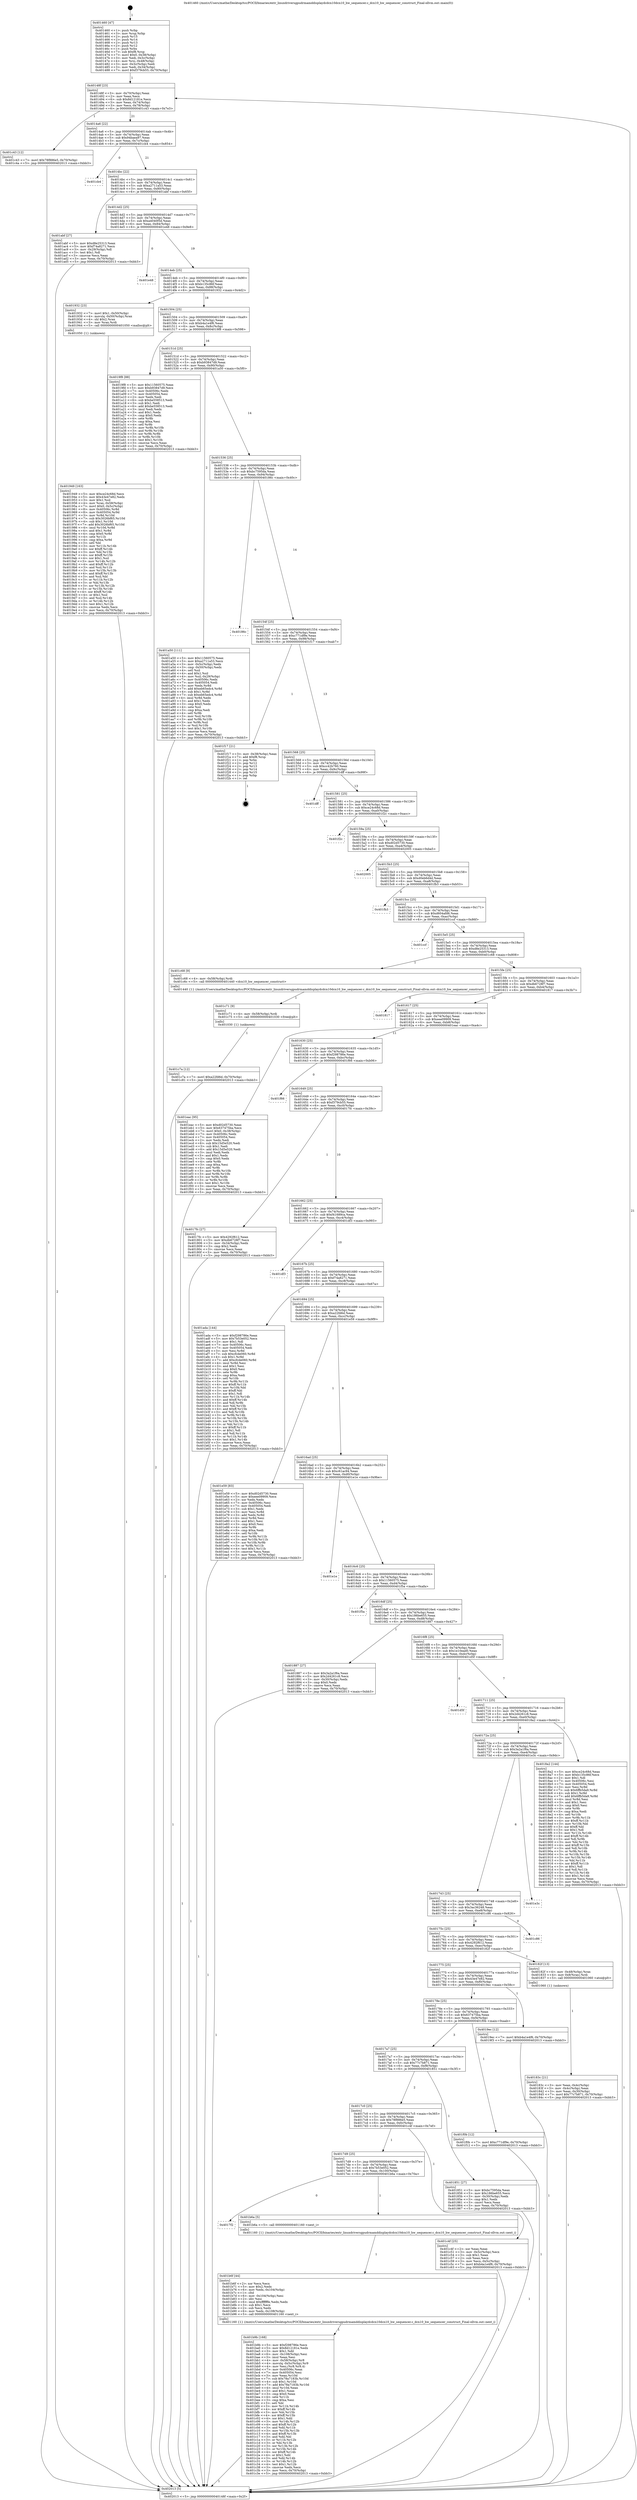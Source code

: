 digraph "0x401460" {
  label = "0x401460 (/mnt/c/Users/mathe/Desktop/tcc/POCII/binaries/extr_linuxdriversgpudrmamddisplaydcdcn10dcn10_hw_sequencer.c_dcn10_hw_sequencer_construct_Final-ollvm.out::main(0))"
  labelloc = "t"
  node[shape=record]

  Entry [label="",width=0.3,height=0.3,shape=circle,fillcolor=black,style=filled]
  "0x40148f" [label="{
     0x40148f [23]\l
     | [instrs]\l
     &nbsp;&nbsp;0x40148f \<+3\>: mov -0x70(%rbp),%eax\l
     &nbsp;&nbsp;0x401492 \<+2\>: mov %eax,%ecx\l
     &nbsp;&nbsp;0x401494 \<+6\>: sub $0x8d12181e,%ecx\l
     &nbsp;&nbsp;0x40149a \<+3\>: mov %eax,-0x74(%rbp)\l
     &nbsp;&nbsp;0x40149d \<+3\>: mov %ecx,-0x78(%rbp)\l
     &nbsp;&nbsp;0x4014a0 \<+6\>: je 0000000000401c43 \<main+0x7e3\>\l
  }"]
  "0x401c43" [label="{
     0x401c43 [12]\l
     | [instrs]\l
     &nbsp;&nbsp;0x401c43 \<+7\>: movl $0x78f886e5,-0x70(%rbp)\l
     &nbsp;&nbsp;0x401c4a \<+5\>: jmp 0000000000402013 \<main+0xbb3\>\l
  }"]
  "0x4014a6" [label="{
     0x4014a6 [22]\l
     | [instrs]\l
     &nbsp;&nbsp;0x4014a6 \<+5\>: jmp 00000000004014ab \<main+0x4b\>\l
     &nbsp;&nbsp;0x4014ab \<+3\>: mov -0x74(%rbp),%eax\l
     &nbsp;&nbsp;0x4014ae \<+5\>: sub $0x94baea97,%eax\l
     &nbsp;&nbsp;0x4014b3 \<+3\>: mov %eax,-0x7c(%rbp)\l
     &nbsp;&nbsp;0x4014b6 \<+6\>: je 0000000000401cb4 \<main+0x854\>\l
  }"]
  Exit [label="",width=0.3,height=0.3,shape=circle,fillcolor=black,style=filled,peripheries=2]
  "0x401cb4" [label="{
     0x401cb4\l
  }", style=dashed]
  "0x4014bc" [label="{
     0x4014bc [22]\l
     | [instrs]\l
     &nbsp;&nbsp;0x4014bc \<+5\>: jmp 00000000004014c1 \<main+0x61\>\l
     &nbsp;&nbsp;0x4014c1 \<+3\>: mov -0x74(%rbp),%eax\l
     &nbsp;&nbsp;0x4014c4 \<+5\>: sub $0xa2711a53,%eax\l
     &nbsp;&nbsp;0x4014c9 \<+3\>: mov %eax,-0x80(%rbp)\l
     &nbsp;&nbsp;0x4014cc \<+6\>: je 0000000000401abf \<main+0x65f\>\l
  }"]
  "0x401c7a" [label="{
     0x401c7a [12]\l
     | [instrs]\l
     &nbsp;&nbsp;0x401c7a \<+7\>: movl $0xa22fd6d,-0x70(%rbp)\l
     &nbsp;&nbsp;0x401c81 \<+5\>: jmp 0000000000402013 \<main+0xbb3\>\l
  }"]
  "0x401abf" [label="{
     0x401abf [27]\l
     | [instrs]\l
     &nbsp;&nbsp;0x401abf \<+5\>: mov $0xd8e25313,%eax\l
     &nbsp;&nbsp;0x401ac4 \<+5\>: mov $0xf74a8271,%ecx\l
     &nbsp;&nbsp;0x401ac9 \<+3\>: mov -0x29(%rbp),%dl\l
     &nbsp;&nbsp;0x401acc \<+3\>: test $0x1,%dl\l
     &nbsp;&nbsp;0x401acf \<+3\>: cmovne %ecx,%eax\l
     &nbsp;&nbsp;0x401ad2 \<+3\>: mov %eax,-0x70(%rbp)\l
     &nbsp;&nbsp;0x401ad5 \<+5\>: jmp 0000000000402013 \<main+0xbb3\>\l
  }"]
  "0x4014d2" [label="{
     0x4014d2 [25]\l
     | [instrs]\l
     &nbsp;&nbsp;0x4014d2 \<+5\>: jmp 00000000004014d7 \<main+0x77\>\l
     &nbsp;&nbsp;0x4014d7 \<+3\>: mov -0x74(%rbp),%eax\l
     &nbsp;&nbsp;0x4014da \<+5\>: sub $0xa4040f5d,%eax\l
     &nbsp;&nbsp;0x4014df \<+6\>: mov %eax,-0x84(%rbp)\l
     &nbsp;&nbsp;0x4014e5 \<+6\>: je 0000000000401e48 \<main+0x9e8\>\l
  }"]
  "0x401c71" [label="{
     0x401c71 [9]\l
     | [instrs]\l
     &nbsp;&nbsp;0x401c71 \<+4\>: mov -0x58(%rbp),%rdi\l
     &nbsp;&nbsp;0x401c75 \<+5\>: call 0000000000401030 \<free@plt\>\l
     | [calls]\l
     &nbsp;&nbsp;0x401030 \{1\} (unknown)\l
  }"]
  "0x401e48" [label="{
     0x401e48\l
  }", style=dashed]
  "0x4014eb" [label="{
     0x4014eb [25]\l
     | [instrs]\l
     &nbsp;&nbsp;0x4014eb \<+5\>: jmp 00000000004014f0 \<main+0x90\>\l
     &nbsp;&nbsp;0x4014f0 \<+3\>: mov -0x74(%rbp),%eax\l
     &nbsp;&nbsp;0x4014f3 \<+5\>: sub $0xb135c86f,%eax\l
     &nbsp;&nbsp;0x4014f8 \<+6\>: mov %eax,-0x88(%rbp)\l
     &nbsp;&nbsp;0x4014fe \<+6\>: je 0000000000401932 \<main+0x4d2\>\l
  }"]
  "0x401b9b" [label="{
     0x401b9b [168]\l
     | [instrs]\l
     &nbsp;&nbsp;0x401b9b \<+5\>: mov $0xf298786e,%ecx\l
     &nbsp;&nbsp;0x401ba0 \<+5\>: mov $0x8d12181e,%edx\l
     &nbsp;&nbsp;0x401ba5 \<+3\>: mov $0x1,%dil\l
     &nbsp;&nbsp;0x401ba8 \<+6\>: mov -0x108(%rbp),%esi\l
     &nbsp;&nbsp;0x401bae \<+3\>: imul %eax,%esi\l
     &nbsp;&nbsp;0x401bb1 \<+4\>: mov -0x58(%rbp),%r8\l
     &nbsp;&nbsp;0x401bb5 \<+4\>: movslq -0x5c(%rbp),%r9\l
     &nbsp;&nbsp;0x401bb9 \<+4\>: mov %esi,(%r8,%r9,4)\l
     &nbsp;&nbsp;0x401bbd \<+7\>: mov 0x40506c,%eax\l
     &nbsp;&nbsp;0x401bc4 \<+7\>: mov 0x405054,%esi\l
     &nbsp;&nbsp;0x401bcb \<+3\>: mov %eax,%r10d\l
     &nbsp;&nbsp;0x401bce \<+7\>: sub $0x78a7183b,%r10d\l
     &nbsp;&nbsp;0x401bd5 \<+4\>: sub $0x1,%r10d\l
     &nbsp;&nbsp;0x401bd9 \<+7\>: add $0x78a7183b,%r10d\l
     &nbsp;&nbsp;0x401be0 \<+4\>: imul %r10d,%eax\l
     &nbsp;&nbsp;0x401be4 \<+3\>: and $0x1,%eax\l
     &nbsp;&nbsp;0x401be7 \<+3\>: cmp $0x0,%eax\l
     &nbsp;&nbsp;0x401bea \<+4\>: sete %r11b\l
     &nbsp;&nbsp;0x401bee \<+3\>: cmp $0xa,%esi\l
     &nbsp;&nbsp;0x401bf1 \<+3\>: setl %bl\l
     &nbsp;&nbsp;0x401bf4 \<+3\>: mov %r11b,%r14b\l
     &nbsp;&nbsp;0x401bf7 \<+4\>: xor $0xff,%r14b\l
     &nbsp;&nbsp;0x401bfb \<+3\>: mov %bl,%r15b\l
     &nbsp;&nbsp;0x401bfe \<+4\>: xor $0xff,%r15b\l
     &nbsp;&nbsp;0x401c02 \<+4\>: xor $0x1,%dil\l
     &nbsp;&nbsp;0x401c06 \<+3\>: mov %r14b,%r12b\l
     &nbsp;&nbsp;0x401c09 \<+4\>: and $0xff,%r12b\l
     &nbsp;&nbsp;0x401c0d \<+3\>: and %dil,%r11b\l
     &nbsp;&nbsp;0x401c10 \<+3\>: mov %r15b,%r13b\l
     &nbsp;&nbsp;0x401c13 \<+4\>: and $0xff,%r13b\l
     &nbsp;&nbsp;0x401c17 \<+3\>: and %dil,%bl\l
     &nbsp;&nbsp;0x401c1a \<+3\>: or %r11b,%r12b\l
     &nbsp;&nbsp;0x401c1d \<+3\>: or %bl,%r13b\l
     &nbsp;&nbsp;0x401c20 \<+3\>: xor %r13b,%r12b\l
     &nbsp;&nbsp;0x401c23 \<+3\>: or %r15b,%r14b\l
     &nbsp;&nbsp;0x401c26 \<+4\>: xor $0xff,%r14b\l
     &nbsp;&nbsp;0x401c2a \<+4\>: or $0x1,%dil\l
     &nbsp;&nbsp;0x401c2e \<+3\>: and %dil,%r14b\l
     &nbsp;&nbsp;0x401c31 \<+3\>: or %r14b,%r12b\l
     &nbsp;&nbsp;0x401c34 \<+4\>: test $0x1,%r12b\l
     &nbsp;&nbsp;0x401c38 \<+3\>: cmovne %edx,%ecx\l
     &nbsp;&nbsp;0x401c3b \<+3\>: mov %ecx,-0x70(%rbp)\l
     &nbsp;&nbsp;0x401c3e \<+5\>: jmp 0000000000402013 \<main+0xbb3\>\l
  }"]
  "0x401932" [label="{
     0x401932 [23]\l
     | [instrs]\l
     &nbsp;&nbsp;0x401932 \<+7\>: movl $0x1,-0x50(%rbp)\l
     &nbsp;&nbsp;0x401939 \<+4\>: movslq -0x50(%rbp),%rax\l
     &nbsp;&nbsp;0x40193d \<+4\>: shl $0x2,%rax\l
     &nbsp;&nbsp;0x401941 \<+3\>: mov %rax,%rdi\l
     &nbsp;&nbsp;0x401944 \<+5\>: call 0000000000401050 \<malloc@plt\>\l
     | [calls]\l
     &nbsp;&nbsp;0x401050 \{1\} (unknown)\l
  }"]
  "0x401504" [label="{
     0x401504 [25]\l
     | [instrs]\l
     &nbsp;&nbsp;0x401504 \<+5\>: jmp 0000000000401509 \<main+0xa9\>\l
     &nbsp;&nbsp;0x401509 \<+3\>: mov -0x74(%rbp),%eax\l
     &nbsp;&nbsp;0x40150c \<+5\>: sub $0xb4a1e4f6,%eax\l
     &nbsp;&nbsp;0x401511 \<+6\>: mov %eax,-0x8c(%rbp)\l
     &nbsp;&nbsp;0x401517 \<+6\>: je 00000000004019f8 \<main+0x598\>\l
  }"]
  "0x401b6f" [label="{
     0x401b6f [44]\l
     | [instrs]\l
     &nbsp;&nbsp;0x401b6f \<+2\>: xor %ecx,%ecx\l
     &nbsp;&nbsp;0x401b71 \<+5\>: mov $0x2,%edx\l
     &nbsp;&nbsp;0x401b76 \<+6\>: mov %edx,-0x104(%rbp)\l
     &nbsp;&nbsp;0x401b7c \<+1\>: cltd\l
     &nbsp;&nbsp;0x401b7d \<+6\>: mov -0x104(%rbp),%esi\l
     &nbsp;&nbsp;0x401b83 \<+2\>: idiv %esi\l
     &nbsp;&nbsp;0x401b85 \<+6\>: imul $0xfffffffe,%edx,%edx\l
     &nbsp;&nbsp;0x401b8b \<+3\>: sub $0x1,%ecx\l
     &nbsp;&nbsp;0x401b8e \<+2\>: sub %ecx,%edx\l
     &nbsp;&nbsp;0x401b90 \<+6\>: mov %edx,-0x108(%rbp)\l
     &nbsp;&nbsp;0x401b96 \<+5\>: call 0000000000401160 \<next_i\>\l
     | [calls]\l
     &nbsp;&nbsp;0x401160 \{1\} (/mnt/c/Users/mathe/Desktop/tcc/POCII/binaries/extr_linuxdriversgpudrmamddisplaydcdcn10dcn10_hw_sequencer.c_dcn10_hw_sequencer_construct_Final-ollvm.out::next_i)\l
  }"]
  "0x4019f8" [label="{
     0x4019f8 [88]\l
     | [instrs]\l
     &nbsp;&nbsp;0x4019f8 \<+5\>: mov $0x11560575,%eax\l
     &nbsp;&nbsp;0x4019fd \<+5\>: mov $0xb93847d9,%ecx\l
     &nbsp;&nbsp;0x401a02 \<+7\>: mov 0x40506c,%edx\l
     &nbsp;&nbsp;0x401a09 \<+7\>: mov 0x405054,%esi\l
     &nbsp;&nbsp;0x401a10 \<+2\>: mov %edx,%edi\l
     &nbsp;&nbsp;0x401a12 \<+6\>: sub $0xbe558513,%edi\l
     &nbsp;&nbsp;0x401a18 \<+3\>: sub $0x1,%edi\l
     &nbsp;&nbsp;0x401a1b \<+6\>: add $0xbe558513,%edi\l
     &nbsp;&nbsp;0x401a21 \<+3\>: imul %edi,%edx\l
     &nbsp;&nbsp;0x401a24 \<+3\>: and $0x1,%edx\l
     &nbsp;&nbsp;0x401a27 \<+3\>: cmp $0x0,%edx\l
     &nbsp;&nbsp;0x401a2a \<+4\>: sete %r8b\l
     &nbsp;&nbsp;0x401a2e \<+3\>: cmp $0xa,%esi\l
     &nbsp;&nbsp;0x401a31 \<+4\>: setl %r9b\l
     &nbsp;&nbsp;0x401a35 \<+3\>: mov %r8b,%r10b\l
     &nbsp;&nbsp;0x401a38 \<+3\>: and %r9b,%r10b\l
     &nbsp;&nbsp;0x401a3b \<+3\>: xor %r9b,%r8b\l
     &nbsp;&nbsp;0x401a3e \<+3\>: or %r8b,%r10b\l
     &nbsp;&nbsp;0x401a41 \<+4\>: test $0x1,%r10b\l
     &nbsp;&nbsp;0x401a45 \<+3\>: cmovne %ecx,%eax\l
     &nbsp;&nbsp;0x401a48 \<+3\>: mov %eax,-0x70(%rbp)\l
     &nbsp;&nbsp;0x401a4b \<+5\>: jmp 0000000000402013 \<main+0xbb3\>\l
  }"]
  "0x40151d" [label="{
     0x40151d [25]\l
     | [instrs]\l
     &nbsp;&nbsp;0x40151d \<+5\>: jmp 0000000000401522 \<main+0xc2\>\l
     &nbsp;&nbsp;0x401522 \<+3\>: mov -0x74(%rbp),%eax\l
     &nbsp;&nbsp;0x401525 \<+5\>: sub $0xb93847d9,%eax\l
     &nbsp;&nbsp;0x40152a \<+6\>: mov %eax,-0x90(%rbp)\l
     &nbsp;&nbsp;0x401530 \<+6\>: je 0000000000401a50 \<main+0x5f0\>\l
  }"]
  "0x4017f2" [label="{
     0x4017f2\l
  }", style=dashed]
  "0x401a50" [label="{
     0x401a50 [111]\l
     | [instrs]\l
     &nbsp;&nbsp;0x401a50 \<+5\>: mov $0x11560575,%eax\l
     &nbsp;&nbsp;0x401a55 \<+5\>: mov $0xa2711a53,%ecx\l
     &nbsp;&nbsp;0x401a5a \<+3\>: mov -0x5c(%rbp),%edx\l
     &nbsp;&nbsp;0x401a5d \<+3\>: cmp -0x50(%rbp),%edx\l
     &nbsp;&nbsp;0x401a60 \<+4\>: setl %sil\l
     &nbsp;&nbsp;0x401a64 \<+4\>: and $0x1,%sil\l
     &nbsp;&nbsp;0x401a68 \<+4\>: mov %sil,-0x29(%rbp)\l
     &nbsp;&nbsp;0x401a6c \<+7\>: mov 0x40506c,%edx\l
     &nbsp;&nbsp;0x401a73 \<+7\>: mov 0x405054,%edi\l
     &nbsp;&nbsp;0x401a7a \<+3\>: mov %edx,%r8d\l
     &nbsp;&nbsp;0x401a7d \<+7\>: add $0xeb65edc4,%r8d\l
     &nbsp;&nbsp;0x401a84 \<+4\>: sub $0x1,%r8d\l
     &nbsp;&nbsp;0x401a88 \<+7\>: sub $0xeb65edc4,%r8d\l
     &nbsp;&nbsp;0x401a8f \<+4\>: imul %r8d,%edx\l
     &nbsp;&nbsp;0x401a93 \<+3\>: and $0x1,%edx\l
     &nbsp;&nbsp;0x401a96 \<+3\>: cmp $0x0,%edx\l
     &nbsp;&nbsp;0x401a99 \<+4\>: sete %sil\l
     &nbsp;&nbsp;0x401a9d \<+3\>: cmp $0xa,%edi\l
     &nbsp;&nbsp;0x401aa0 \<+4\>: setl %r9b\l
     &nbsp;&nbsp;0x401aa4 \<+3\>: mov %sil,%r10b\l
     &nbsp;&nbsp;0x401aa7 \<+3\>: and %r9b,%r10b\l
     &nbsp;&nbsp;0x401aaa \<+3\>: xor %r9b,%sil\l
     &nbsp;&nbsp;0x401aad \<+3\>: or %sil,%r10b\l
     &nbsp;&nbsp;0x401ab0 \<+4\>: test $0x1,%r10b\l
     &nbsp;&nbsp;0x401ab4 \<+3\>: cmovne %ecx,%eax\l
     &nbsp;&nbsp;0x401ab7 \<+3\>: mov %eax,-0x70(%rbp)\l
     &nbsp;&nbsp;0x401aba \<+5\>: jmp 0000000000402013 \<main+0xbb3\>\l
  }"]
  "0x401536" [label="{
     0x401536 [25]\l
     | [instrs]\l
     &nbsp;&nbsp;0x401536 \<+5\>: jmp 000000000040153b \<main+0xdb\>\l
     &nbsp;&nbsp;0x40153b \<+3\>: mov -0x74(%rbp),%eax\l
     &nbsp;&nbsp;0x40153e \<+5\>: sub $0xbc7595da,%eax\l
     &nbsp;&nbsp;0x401543 \<+6\>: mov %eax,-0x94(%rbp)\l
     &nbsp;&nbsp;0x401549 \<+6\>: je 000000000040186c \<main+0x40c\>\l
  }"]
  "0x401b6a" [label="{
     0x401b6a [5]\l
     | [instrs]\l
     &nbsp;&nbsp;0x401b6a \<+5\>: call 0000000000401160 \<next_i\>\l
     | [calls]\l
     &nbsp;&nbsp;0x401160 \{1\} (/mnt/c/Users/mathe/Desktop/tcc/POCII/binaries/extr_linuxdriversgpudrmamddisplaydcdcn10dcn10_hw_sequencer.c_dcn10_hw_sequencer_construct_Final-ollvm.out::next_i)\l
  }"]
  "0x40186c" [label="{
     0x40186c\l
  }", style=dashed]
  "0x40154f" [label="{
     0x40154f [25]\l
     | [instrs]\l
     &nbsp;&nbsp;0x40154f \<+5\>: jmp 0000000000401554 \<main+0xf4\>\l
     &nbsp;&nbsp;0x401554 \<+3\>: mov -0x74(%rbp),%eax\l
     &nbsp;&nbsp;0x401557 \<+5\>: sub $0xc771df9e,%eax\l
     &nbsp;&nbsp;0x40155c \<+6\>: mov %eax,-0x98(%rbp)\l
     &nbsp;&nbsp;0x401562 \<+6\>: je 0000000000401f17 \<main+0xab7\>\l
  }"]
  "0x4017d9" [label="{
     0x4017d9 [25]\l
     | [instrs]\l
     &nbsp;&nbsp;0x4017d9 \<+5\>: jmp 00000000004017de \<main+0x37e\>\l
     &nbsp;&nbsp;0x4017de \<+3\>: mov -0x74(%rbp),%eax\l
     &nbsp;&nbsp;0x4017e1 \<+5\>: sub $0x7b53e052,%eax\l
     &nbsp;&nbsp;0x4017e6 \<+6\>: mov %eax,-0x100(%rbp)\l
     &nbsp;&nbsp;0x4017ec \<+6\>: je 0000000000401b6a \<main+0x70a\>\l
  }"]
  "0x401f17" [label="{
     0x401f17 [21]\l
     | [instrs]\l
     &nbsp;&nbsp;0x401f17 \<+3\>: mov -0x38(%rbp),%eax\l
     &nbsp;&nbsp;0x401f1a \<+7\>: add $0xf8,%rsp\l
     &nbsp;&nbsp;0x401f21 \<+1\>: pop %rbx\l
     &nbsp;&nbsp;0x401f22 \<+2\>: pop %r12\l
     &nbsp;&nbsp;0x401f24 \<+2\>: pop %r13\l
     &nbsp;&nbsp;0x401f26 \<+2\>: pop %r14\l
     &nbsp;&nbsp;0x401f28 \<+2\>: pop %r15\l
     &nbsp;&nbsp;0x401f2a \<+1\>: pop %rbp\l
     &nbsp;&nbsp;0x401f2b \<+1\>: ret\l
  }"]
  "0x401568" [label="{
     0x401568 [25]\l
     | [instrs]\l
     &nbsp;&nbsp;0x401568 \<+5\>: jmp 000000000040156d \<main+0x10d\>\l
     &nbsp;&nbsp;0x40156d \<+3\>: mov -0x74(%rbp),%eax\l
     &nbsp;&nbsp;0x401570 \<+5\>: sub $0xcc42b760,%eax\l
     &nbsp;&nbsp;0x401575 \<+6\>: mov %eax,-0x9c(%rbp)\l
     &nbsp;&nbsp;0x40157b \<+6\>: je 0000000000401dff \<main+0x99f\>\l
  }"]
  "0x401c4f" [label="{
     0x401c4f [25]\l
     | [instrs]\l
     &nbsp;&nbsp;0x401c4f \<+2\>: xor %eax,%eax\l
     &nbsp;&nbsp;0x401c51 \<+3\>: mov -0x5c(%rbp),%ecx\l
     &nbsp;&nbsp;0x401c54 \<+3\>: sub $0x1,%eax\l
     &nbsp;&nbsp;0x401c57 \<+2\>: sub %eax,%ecx\l
     &nbsp;&nbsp;0x401c59 \<+3\>: mov %ecx,-0x5c(%rbp)\l
     &nbsp;&nbsp;0x401c5c \<+7\>: movl $0xb4a1e4f6,-0x70(%rbp)\l
     &nbsp;&nbsp;0x401c63 \<+5\>: jmp 0000000000402013 \<main+0xbb3\>\l
  }"]
  "0x401dff" [label="{
     0x401dff\l
  }", style=dashed]
  "0x401581" [label="{
     0x401581 [25]\l
     | [instrs]\l
     &nbsp;&nbsp;0x401581 \<+5\>: jmp 0000000000401586 \<main+0x126\>\l
     &nbsp;&nbsp;0x401586 \<+3\>: mov -0x74(%rbp),%eax\l
     &nbsp;&nbsp;0x401589 \<+5\>: sub $0xce24c68d,%eax\l
     &nbsp;&nbsp;0x40158e \<+6\>: mov %eax,-0xa0(%rbp)\l
     &nbsp;&nbsp;0x401594 \<+6\>: je 0000000000401f2c \<main+0xacc\>\l
  }"]
  "0x401949" [label="{
     0x401949 [163]\l
     | [instrs]\l
     &nbsp;&nbsp;0x401949 \<+5\>: mov $0xce24c68d,%ecx\l
     &nbsp;&nbsp;0x40194e \<+5\>: mov $0x43e47e82,%edx\l
     &nbsp;&nbsp;0x401953 \<+3\>: mov $0x1,%sil\l
     &nbsp;&nbsp;0x401956 \<+4\>: mov %rax,-0x58(%rbp)\l
     &nbsp;&nbsp;0x40195a \<+7\>: movl $0x0,-0x5c(%rbp)\l
     &nbsp;&nbsp;0x401961 \<+8\>: mov 0x40506c,%r8d\l
     &nbsp;&nbsp;0x401969 \<+8\>: mov 0x405054,%r9d\l
     &nbsp;&nbsp;0x401971 \<+3\>: mov %r8d,%r10d\l
     &nbsp;&nbsp;0x401974 \<+7\>: sub $0x3026bf65,%r10d\l
     &nbsp;&nbsp;0x40197b \<+4\>: sub $0x1,%r10d\l
     &nbsp;&nbsp;0x40197f \<+7\>: add $0x3026bf65,%r10d\l
     &nbsp;&nbsp;0x401986 \<+4\>: imul %r10d,%r8d\l
     &nbsp;&nbsp;0x40198a \<+4\>: and $0x1,%r8d\l
     &nbsp;&nbsp;0x40198e \<+4\>: cmp $0x0,%r8d\l
     &nbsp;&nbsp;0x401992 \<+4\>: sete %r11b\l
     &nbsp;&nbsp;0x401996 \<+4\>: cmp $0xa,%r9d\l
     &nbsp;&nbsp;0x40199a \<+3\>: setl %bl\l
     &nbsp;&nbsp;0x40199d \<+3\>: mov %r11b,%r14b\l
     &nbsp;&nbsp;0x4019a0 \<+4\>: xor $0xff,%r14b\l
     &nbsp;&nbsp;0x4019a4 \<+3\>: mov %bl,%r15b\l
     &nbsp;&nbsp;0x4019a7 \<+4\>: xor $0xff,%r15b\l
     &nbsp;&nbsp;0x4019ab \<+4\>: xor $0x1,%sil\l
     &nbsp;&nbsp;0x4019af \<+3\>: mov %r14b,%r12b\l
     &nbsp;&nbsp;0x4019b2 \<+4\>: and $0xff,%r12b\l
     &nbsp;&nbsp;0x4019b6 \<+3\>: and %sil,%r11b\l
     &nbsp;&nbsp;0x4019b9 \<+3\>: mov %r15b,%r13b\l
     &nbsp;&nbsp;0x4019bc \<+4\>: and $0xff,%r13b\l
     &nbsp;&nbsp;0x4019c0 \<+3\>: and %sil,%bl\l
     &nbsp;&nbsp;0x4019c3 \<+3\>: or %r11b,%r12b\l
     &nbsp;&nbsp;0x4019c6 \<+3\>: or %bl,%r13b\l
     &nbsp;&nbsp;0x4019c9 \<+3\>: xor %r13b,%r12b\l
     &nbsp;&nbsp;0x4019cc \<+3\>: or %r15b,%r14b\l
     &nbsp;&nbsp;0x4019cf \<+4\>: xor $0xff,%r14b\l
     &nbsp;&nbsp;0x4019d3 \<+4\>: or $0x1,%sil\l
     &nbsp;&nbsp;0x4019d7 \<+3\>: and %sil,%r14b\l
     &nbsp;&nbsp;0x4019da \<+3\>: or %r14b,%r12b\l
     &nbsp;&nbsp;0x4019dd \<+4\>: test $0x1,%r12b\l
     &nbsp;&nbsp;0x4019e1 \<+3\>: cmovne %edx,%ecx\l
     &nbsp;&nbsp;0x4019e4 \<+3\>: mov %ecx,-0x70(%rbp)\l
     &nbsp;&nbsp;0x4019e7 \<+5\>: jmp 0000000000402013 \<main+0xbb3\>\l
  }"]
  "0x401f2c" [label="{
     0x401f2c\l
  }", style=dashed]
  "0x40159a" [label="{
     0x40159a [25]\l
     | [instrs]\l
     &nbsp;&nbsp;0x40159a \<+5\>: jmp 000000000040159f \<main+0x13f\>\l
     &nbsp;&nbsp;0x40159f \<+3\>: mov -0x74(%rbp),%eax\l
     &nbsp;&nbsp;0x4015a2 \<+5\>: sub $0xd02d5730,%eax\l
     &nbsp;&nbsp;0x4015a7 \<+6\>: mov %eax,-0xa4(%rbp)\l
     &nbsp;&nbsp;0x4015ad \<+6\>: je 0000000000402005 \<main+0xba5\>\l
  }"]
  "0x4017c0" [label="{
     0x4017c0 [25]\l
     | [instrs]\l
     &nbsp;&nbsp;0x4017c0 \<+5\>: jmp 00000000004017c5 \<main+0x365\>\l
     &nbsp;&nbsp;0x4017c5 \<+3\>: mov -0x74(%rbp),%eax\l
     &nbsp;&nbsp;0x4017c8 \<+5\>: sub $0x78f886e5,%eax\l
     &nbsp;&nbsp;0x4017cd \<+6\>: mov %eax,-0xfc(%rbp)\l
     &nbsp;&nbsp;0x4017d3 \<+6\>: je 0000000000401c4f \<main+0x7ef\>\l
  }"]
  "0x402005" [label="{
     0x402005\l
  }", style=dashed]
  "0x4015b3" [label="{
     0x4015b3 [25]\l
     | [instrs]\l
     &nbsp;&nbsp;0x4015b3 \<+5\>: jmp 00000000004015b8 \<main+0x158\>\l
     &nbsp;&nbsp;0x4015b8 \<+3\>: mov -0x74(%rbp),%eax\l
     &nbsp;&nbsp;0x4015bb \<+5\>: sub $0xd0eb6d4d,%eax\l
     &nbsp;&nbsp;0x4015c0 \<+6\>: mov %eax,-0xa8(%rbp)\l
     &nbsp;&nbsp;0x4015c6 \<+6\>: je 0000000000401fb3 \<main+0xb53\>\l
  }"]
  "0x401851" [label="{
     0x401851 [27]\l
     | [instrs]\l
     &nbsp;&nbsp;0x401851 \<+5\>: mov $0xbc7595da,%eax\l
     &nbsp;&nbsp;0x401856 \<+5\>: mov $0x186be655,%ecx\l
     &nbsp;&nbsp;0x40185b \<+3\>: mov -0x30(%rbp),%edx\l
     &nbsp;&nbsp;0x40185e \<+3\>: cmp $0x1,%edx\l
     &nbsp;&nbsp;0x401861 \<+3\>: cmovl %ecx,%eax\l
     &nbsp;&nbsp;0x401864 \<+3\>: mov %eax,-0x70(%rbp)\l
     &nbsp;&nbsp;0x401867 \<+5\>: jmp 0000000000402013 \<main+0xbb3\>\l
  }"]
  "0x401fb3" [label="{
     0x401fb3\l
  }", style=dashed]
  "0x4015cc" [label="{
     0x4015cc [25]\l
     | [instrs]\l
     &nbsp;&nbsp;0x4015cc \<+5\>: jmp 00000000004015d1 \<main+0x171\>\l
     &nbsp;&nbsp;0x4015d1 \<+3\>: mov -0x74(%rbp),%eax\l
     &nbsp;&nbsp;0x4015d4 \<+5\>: sub $0xd604afd6,%eax\l
     &nbsp;&nbsp;0x4015d9 \<+6\>: mov %eax,-0xac(%rbp)\l
     &nbsp;&nbsp;0x4015df \<+6\>: je 0000000000401ccf \<main+0x86f\>\l
  }"]
  "0x4017a7" [label="{
     0x4017a7 [25]\l
     | [instrs]\l
     &nbsp;&nbsp;0x4017a7 \<+5\>: jmp 00000000004017ac \<main+0x34c\>\l
     &nbsp;&nbsp;0x4017ac \<+3\>: mov -0x74(%rbp),%eax\l
     &nbsp;&nbsp;0x4017af \<+5\>: sub $0x77c7b871,%eax\l
     &nbsp;&nbsp;0x4017b4 \<+6\>: mov %eax,-0xf8(%rbp)\l
     &nbsp;&nbsp;0x4017ba \<+6\>: je 0000000000401851 \<main+0x3f1\>\l
  }"]
  "0x401ccf" [label="{
     0x401ccf\l
  }", style=dashed]
  "0x4015e5" [label="{
     0x4015e5 [25]\l
     | [instrs]\l
     &nbsp;&nbsp;0x4015e5 \<+5\>: jmp 00000000004015ea \<main+0x18a\>\l
     &nbsp;&nbsp;0x4015ea \<+3\>: mov -0x74(%rbp),%eax\l
     &nbsp;&nbsp;0x4015ed \<+5\>: sub $0xd8e25313,%eax\l
     &nbsp;&nbsp;0x4015f2 \<+6\>: mov %eax,-0xb0(%rbp)\l
     &nbsp;&nbsp;0x4015f8 \<+6\>: je 0000000000401c68 \<main+0x808\>\l
  }"]
  "0x401f0b" [label="{
     0x401f0b [12]\l
     | [instrs]\l
     &nbsp;&nbsp;0x401f0b \<+7\>: movl $0xc771df9e,-0x70(%rbp)\l
     &nbsp;&nbsp;0x401f12 \<+5\>: jmp 0000000000402013 \<main+0xbb3\>\l
  }"]
  "0x401c68" [label="{
     0x401c68 [9]\l
     | [instrs]\l
     &nbsp;&nbsp;0x401c68 \<+4\>: mov -0x58(%rbp),%rdi\l
     &nbsp;&nbsp;0x401c6c \<+5\>: call 0000000000401440 \<dcn10_hw_sequencer_construct\>\l
     | [calls]\l
     &nbsp;&nbsp;0x401440 \{1\} (/mnt/c/Users/mathe/Desktop/tcc/POCII/binaries/extr_linuxdriversgpudrmamddisplaydcdcn10dcn10_hw_sequencer.c_dcn10_hw_sequencer_construct_Final-ollvm.out::dcn10_hw_sequencer_construct)\l
  }"]
  "0x4015fe" [label="{
     0x4015fe [25]\l
     | [instrs]\l
     &nbsp;&nbsp;0x4015fe \<+5\>: jmp 0000000000401603 \<main+0x1a3\>\l
     &nbsp;&nbsp;0x401603 \<+3\>: mov -0x74(%rbp),%eax\l
     &nbsp;&nbsp;0x401606 \<+5\>: sub $0xdb6728f7,%eax\l
     &nbsp;&nbsp;0x40160b \<+6\>: mov %eax,-0xb4(%rbp)\l
     &nbsp;&nbsp;0x401611 \<+6\>: je 0000000000401817 \<main+0x3b7\>\l
  }"]
  "0x40178e" [label="{
     0x40178e [25]\l
     | [instrs]\l
     &nbsp;&nbsp;0x40178e \<+5\>: jmp 0000000000401793 \<main+0x333\>\l
     &nbsp;&nbsp;0x401793 \<+3\>: mov -0x74(%rbp),%eax\l
     &nbsp;&nbsp;0x401796 \<+5\>: sub $0x637475ba,%eax\l
     &nbsp;&nbsp;0x40179b \<+6\>: mov %eax,-0xf4(%rbp)\l
     &nbsp;&nbsp;0x4017a1 \<+6\>: je 0000000000401f0b \<main+0xaab\>\l
  }"]
  "0x401817" [label="{
     0x401817\l
  }", style=dashed]
  "0x401617" [label="{
     0x401617 [25]\l
     | [instrs]\l
     &nbsp;&nbsp;0x401617 \<+5\>: jmp 000000000040161c \<main+0x1bc\>\l
     &nbsp;&nbsp;0x40161c \<+3\>: mov -0x74(%rbp),%eax\l
     &nbsp;&nbsp;0x40161f \<+5\>: sub $0xeee09909,%eax\l
     &nbsp;&nbsp;0x401624 \<+6\>: mov %eax,-0xb8(%rbp)\l
     &nbsp;&nbsp;0x40162a \<+6\>: je 0000000000401eac \<main+0xa4c\>\l
  }"]
  "0x4019ec" [label="{
     0x4019ec [12]\l
     | [instrs]\l
     &nbsp;&nbsp;0x4019ec \<+7\>: movl $0xb4a1e4f6,-0x70(%rbp)\l
     &nbsp;&nbsp;0x4019f3 \<+5\>: jmp 0000000000402013 \<main+0xbb3\>\l
  }"]
  "0x401eac" [label="{
     0x401eac [95]\l
     | [instrs]\l
     &nbsp;&nbsp;0x401eac \<+5\>: mov $0xd02d5730,%eax\l
     &nbsp;&nbsp;0x401eb1 \<+5\>: mov $0x637475ba,%ecx\l
     &nbsp;&nbsp;0x401eb6 \<+7\>: movl $0x0,-0x38(%rbp)\l
     &nbsp;&nbsp;0x401ebd \<+7\>: mov 0x40506c,%edx\l
     &nbsp;&nbsp;0x401ec4 \<+7\>: mov 0x405054,%esi\l
     &nbsp;&nbsp;0x401ecb \<+2\>: mov %edx,%edi\l
     &nbsp;&nbsp;0x401ecd \<+6\>: sub $0x15d5e520,%edi\l
     &nbsp;&nbsp;0x401ed3 \<+3\>: sub $0x1,%edi\l
     &nbsp;&nbsp;0x401ed6 \<+6\>: add $0x15d5e520,%edi\l
     &nbsp;&nbsp;0x401edc \<+3\>: imul %edi,%edx\l
     &nbsp;&nbsp;0x401edf \<+3\>: and $0x1,%edx\l
     &nbsp;&nbsp;0x401ee2 \<+3\>: cmp $0x0,%edx\l
     &nbsp;&nbsp;0x401ee5 \<+4\>: sete %r8b\l
     &nbsp;&nbsp;0x401ee9 \<+3\>: cmp $0xa,%esi\l
     &nbsp;&nbsp;0x401eec \<+4\>: setl %r9b\l
     &nbsp;&nbsp;0x401ef0 \<+3\>: mov %r8b,%r10b\l
     &nbsp;&nbsp;0x401ef3 \<+3\>: and %r9b,%r10b\l
     &nbsp;&nbsp;0x401ef6 \<+3\>: xor %r9b,%r8b\l
     &nbsp;&nbsp;0x401ef9 \<+3\>: or %r8b,%r10b\l
     &nbsp;&nbsp;0x401efc \<+4\>: test $0x1,%r10b\l
     &nbsp;&nbsp;0x401f00 \<+3\>: cmovne %ecx,%eax\l
     &nbsp;&nbsp;0x401f03 \<+3\>: mov %eax,-0x70(%rbp)\l
     &nbsp;&nbsp;0x401f06 \<+5\>: jmp 0000000000402013 \<main+0xbb3\>\l
  }"]
  "0x401630" [label="{
     0x401630 [25]\l
     | [instrs]\l
     &nbsp;&nbsp;0x401630 \<+5\>: jmp 0000000000401635 \<main+0x1d5\>\l
     &nbsp;&nbsp;0x401635 \<+3\>: mov -0x74(%rbp),%eax\l
     &nbsp;&nbsp;0x401638 \<+5\>: sub $0xf298786e,%eax\l
     &nbsp;&nbsp;0x40163d \<+6\>: mov %eax,-0xbc(%rbp)\l
     &nbsp;&nbsp;0x401643 \<+6\>: je 0000000000401f66 \<main+0xb06\>\l
  }"]
  "0x40183c" [label="{
     0x40183c [21]\l
     | [instrs]\l
     &nbsp;&nbsp;0x40183c \<+3\>: mov %eax,-0x4c(%rbp)\l
     &nbsp;&nbsp;0x40183f \<+3\>: mov -0x4c(%rbp),%eax\l
     &nbsp;&nbsp;0x401842 \<+3\>: mov %eax,-0x30(%rbp)\l
     &nbsp;&nbsp;0x401845 \<+7\>: movl $0x77c7b871,-0x70(%rbp)\l
     &nbsp;&nbsp;0x40184c \<+5\>: jmp 0000000000402013 \<main+0xbb3\>\l
  }"]
  "0x401f66" [label="{
     0x401f66\l
  }", style=dashed]
  "0x401649" [label="{
     0x401649 [25]\l
     | [instrs]\l
     &nbsp;&nbsp;0x401649 \<+5\>: jmp 000000000040164e \<main+0x1ee\>\l
     &nbsp;&nbsp;0x40164e \<+3\>: mov -0x74(%rbp),%eax\l
     &nbsp;&nbsp;0x401651 \<+5\>: sub $0xf379cb55,%eax\l
     &nbsp;&nbsp;0x401656 \<+6\>: mov %eax,-0xc0(%rbp)\l
     &nbsp;&nbsp;0x40165c \<+6\>: je 00000000004017fc \<main+0x39c\>\l
  }"]
  "0x401775" [label="{
     0x401775 [25]\l
     | [instrs]\l
     &nbsp;&nbsp;0x401775 \<+5\>: jmp 000000000040177a \<main+0x31a\>\l
     &nbsp;&nbsp;0x40177a \<+3\>: mov -0x74(%rbp),%eax\l
     &nbsp;&nbsp;0x40177d \<+5\>: sub $0x43e47e82,%eax\l
     &nbsp;&nbsp;0x401782 \<+6\>: mov %eax,-0xf0(%rbp)\l
     &nbsp;&nbsp;0x401788 \<+6\>: je 00000000004019ec \<main+0x58c\>\l
  }"]
  "0x4017fc" [label="{
     0x4017fc [27]\l
     | [instrs]\l
     &nbsp;&nbsp;0x4017fc \<+5\>: mov $0x4292f612,%eax\l
     &nbsp;&nbsp;0x401801 \<+5\>: mov $0xdb6728f7,%ecx\l
     &nbsp;&nbsp;0x401806 \<+3\>: mov -0x34(%rbp),%edx\l
     &nbsp;&nbsp;0x401809 \<+3\>: cmp $0x2,%edx\l
     &nbsp;&nbsp;0x40180c \<+3\>: cmovne %ecx,%eax\l
     &nbsp;&nbsp;0x40180f \<+3\>: mov %eax,-0x70(%rbp)\l
     &nbsp;&nbsp;0x401812 \<+5\>: jmp 0000000000402013 \<main+0xbb3\>\l
  }"]
  "0x401662" [label="{
     0x401662 [25]\l
     | [instrs]\l
     &nbsp;&nbsp;0x401662 \<+5\>: jmp 0000000000401667 \<main+0x207\>\l
     &nbsp;&nbsp;0x401667 \<+3\>: mov -0x74(%rbp),%eax\l
     &nbsp;&nbsp;0x40166a \<+5\>: sub $0xf41689ca,%eax\l
     &nbsp;&nbsp;0x40166f \<+6\>: mov %eax,-0xc4(%rbp)\l
     &nbsp;&nbsp;0x401675 \<+6\>: je 0000000000401df3 \<main+0x993\>\l
  }"]
  "0x402013" [label="{
     0x402013 [5]\l
     | [instrs]\l
     &nbsp;&nbsp;0x402013 \<+5\>: jmp 000000000040148f \<main+0x2f\>\l
  }"]
  "0x401460" [label="{
     0x401460 [47]\l
     | [instrs]\l
     &nbsp;&nbsp;0x401460 \<+1\>: push %rbp\l
     &nbsp;&nbsp;0x401461 \<+3\>: mov %rsp,%rbp\l
     &nbsp;&nbsp;0x401464 \<+2\>: push %r15\l
     &nbsp;&nbsp;0x401466 \<+2\>: push %r14\l
     &nbsp;&nbsp;0x401468 \<+2\>: push %r13\l
     &nbsp;&nbsp;0x40146a \<+2\>: push %r12\l
     &nbsp;&nbsp;0x40146c \<+1\>: push %rbx\l
     &nbsp;&nbsp;0x40146d \<+7\>: sub $0xf8,%rsp\l
     &nbsp;&nbsp;0x401474 \<+7\>: movl $0x0,-0x38(%rbp)\l
     &nbsp;&nbsp;0x40147b \<+3\>: mov %edi,-0x3c(%rbp)\l
     &nbsp;&nbsp;0x40147e \<+4\>: mov %rsi,-0x48(%rbp)\l
     &nbsp;&nbsp;0x401482 \<+3\>: mov -0x3c(%rbp),%edi\l
     &nbsp;&nbsp;0x401485 \<+3\>: mov %edi,-0x34(%rbp)\l
     &nbsp;&nbsp;0x401488 \<+7\>: movl $0xf379cb55,-0x70(%rbp)\l
  }"]
  "0x40182f" [label="{
     0x40182f [13]\l
     | [instrs]\l
     &nbsp;&nbsp;0x40182f \<+4\>: mov -0x48(%rbp),%rax\l
     &nbsp;&nbsp;0x401833 \<+4\>: mov 0x8(%rax),%rdi\l
     &nbsp;&nbsp;0x401837 \<+5\>: call 0000000000401060 \<atoi@plt\>\l
     | [calls]\l
     &nbsp;&nbsp;0x401060 \{1\} (unknown)\l
  }"]
  "0x401df3" [label="{
     0x401df3\l
  }", style=dashed]
  "0x40167b" [label="{
     0x40167b [25]\l
     | [instrs]\l
     &nbsp;&nbsp;0x40167b \<+5\>: jmp 0000000000401680 \<main+0x220\>\l
     &nbsp;&nbsp;0x401680 \<+3\>: mov -0x74(%rbp),%eax\l
     &nbsp;&nbsp;0x401683 \<+5\>: sub $0xf74a8271,%eax\l
     &nbsp;&nbsp;0x401688 \<+6\>: mov %eax,-0xc8(%rbp)\l
     &nbsp;&nbsp;0x40168e \<+6\>: je 0000000000401ada \<main+0x67a\>\l
  }"]
  "0x40175c" [label="{
     0x40175c [25]\l
     | [instrs]\l
     &nbsp;&nbsp;0x40175c \<+5\>: jmp 0000000000401761 \<main+0x301\>\l
     &nbsp;&nbsp;0x401761 \<+3\>: mov -0x74(%rbp),%eax\l
     &nbsp;&nbsp;0x401764 \<+5\>: sub $0x4292f612,%eax\l
     &nbsp;&nbsp;0x401769 \<+6\>: mov %eax,-0xec(%rbp)\l
     &nbsp;&nbsp;0x40176f \<+6\>: je 000000000040182f \<main+0x3cf\>\l
  }"]
  "0x401ada" [label="{
     0x401ada [144]\l
     | [instrs]\l
     &nbsp;&nbsp;0x401ada \<+5\>: mov $0xf298786e,%eax\l
     &nbsp;&nbsp;0x401adf \<+5\>: mov $0x7b53e052,%ecx\l
     &nbsp;&nbsp;0x401ae4 \<+2\>: mov $0x1,%dl\l
     &nbsp;&nbsp;0x401ae6 \<+7\>: mov 0x40506c,%esi\l
     &nbsp;&nbsp;0x401aed \<+7\>: mov 0x405054,%edi\l
     &nbsp;&nbsp;0x401af4 \<+3\>: mov %esi,%r8d\l
     &nbsp;&nbsp;0x401af7 \<+7\>: sub $0xcfcde060,%r8d\l
     &nbsp;&nbsp;0x401afe \<+4\>: sub $0x1,%r8d\l
     &nbsp;&nbsp;0x401b02 \<+7\>: add $0xcfcde060,%r8d\l
     &nbsp;&nbsp;0x401b09 \<+4\>: imul %r8d,%esi\l
     &nbsp;&nbsp;0x401b0d \<+3\>: and $0x1,%esi\l
     &nbsp;&nbsp;0x401b10 \<+3\>: cmp $0x0,%esi\l
     &nbsp;&nbsp;0x401b13 \<+4\>: sete %r9b\l
     &nbsp;&nbsp;0x401b17 \<+3\>: cmp $0xa,%edi\l
     &nbsp;&nbsp;0x401b1a \<+4\>: setl %r10b\l
     &nbsp;&nbsp;0x401b1e \<+3\>: mov %r9b,%r11b\l
     &nbsp;&nbsp;0x401b21 \<+4\>: xor $0xff,%r11b\l
     &nbsp;&nbsp;0x401b25 \<+3\>: mov %r10b,%bl\l
     &nbsp;&nbsp;0x401b28 \<+3\>: xor $0xff,%bl\l
     &nbsp;&nbsp;0x401b2b \<+3\>: xor $0x1,%dl\l
     &nbsp;&nbsp;0x401b2e \<+3\>: mov %r11b,%r14b\l
     &nbsp;&nbsp;0x401b31 \<+4\>: and $0xff,%r14b\l
     &nbsp;&nbsp;0x401b35 \<+3\>: and %dl,%r9b\l
     &nbsp;&nbsp;0x401b38 \<+3\>: mov %bl,%r15b\l
     &nbsp;&nbsp;0x401b3b \<+4\>: and $0xff,%r15b\l
     &nbsp;&nbsp;0x401b3f \<+3\>: and %dl,%r10b\l
     &nbsp;&nbsp;0x401b42 \<+3\>: or %r9b,%r14b\l
     &nbsp;&nbsp;0x401b45 \<+3\>: or %r10b,%r15b\l
     &nbsp;&nbsp;0x401b48 \<+3\>: xor %r15b,%r14b\l
     &nbsp;&nbsp;0x401b4b \<+3\>: or %bl,%r11b\l
     &nbsp;&nbsp;0x401b4e \<+4\>: xor $0xff,%r11b\l
     &nbsp;&nbsp;0x401b52 \<+3\>: or $0x1,%dl\l
     &nbsp;&nbsp;0x401b55 \<+3\>: and %dl,%r11b\l
     &nbsp;&nbsp;0x401b58 \<+3\>: or %r11b,%r14b\l
     &nbsp;&nbsp;0x401b5b \<+4\>: test $0x1,%r14b\l
     &nbsp;&nbsp;0x401b5f \<+3\>: cmovne %ecx,%eax\l
     &nbsp;&nbsp;0x401b62 \<+3\>: mov %eax,-0x70(%rbp)\l
     &nbsp;&nbsp;0x401b65 \<+5\>: jmp 0000000000402013 \<main+0xbb3\>\l
  }"]
  "0x401694" [label="{
     0x401694 [25]\l
     | [instrs]\l
     &nbsp;&nbsp;0x401694 \<+5\>: jmp 0000000000401699 \<main+0x239\>\l
     &nbsp;&nbsp;0x401699 \<+3\>: mov -0x74(%rbp),%eax\l
     &nbsp;&nbsp;0x40169c \<+5\>: sub $0xa22fd6d,%eax\l
     &nbsp;&nbsp;0x4016a1 \<+6\>: mov %eax,-0xcc(%rbp)\l
     &nbsp;&nbsp;0x4016a7 \<+6\>: je 0000000000401e59 \<main+0x9f9\>\l
  }"]
  "0x401c86" [label="{
     0x401c86\l
  }", style=dashed]
  "0x401e59" [label="{
     0x401e59 [83]\l
     | [instrs]\l
     &nbsp;&nbsp;0x401e59 \<+5\>: mov $0xd02d5730,%eax\l
     &nbsp;&nbsp;0x401e5e \<+5\>: mov $0xeee09909,%ecx\l
     &nbsp;&nbsp;0x401e63 \<+2\>: xor %edx,%edx\l
     &nbsp;&nbsp;0x401e65 \<+7\>: mov 0x40506c,%esi\l
     &nbsp;&nbsp;0x401e6c \<+7\>: mov 0x405054,%edi\l
     &nbsp;&nbsp;0x401e73 \<+3\>: sub $0x1,%edx\l
     &nbsp;&nbsp;0x401e76 \<+3\>: mov %esi,%r8d\l
     &nbsp;&nbsp;0x401e79 \<+3\>: add %edx,%r8d\l
     &nbsp;&nbsp;0x401e7c \<+4\>: imul %r8d,%esi\l
     &nbsp;&nbsp;0x401e80 \<+3\>: and $0x1,%esi\l
     &nbsp;&nbsp;0x401e83 \<+3\>: cmp $0x0,%esi\l
     &nbsp;&nbsp;0x401e86 \<+4\>: sete %r9b\l
     &nbsp;&nbsp;0x401e8a \<+3\>: cmp $0xa,%edi\l
     &nbsp;&nbsp;0x401e8d \<+4\>: setl %r10b\l
     &nbsp;&nbsp;0x401e91 \<+3\>: mov %r9b,%r11b\l
     &nbsp;&nbsp;0x401e94 \<+3\>: and %r10b,%r11b\l
     &nbsp;&nbsp;0x401e97 \<+3\>: xor %r10b,%r9b\l
     &nbsp;&nbsp;0x401e9a \<+3\>: or %r9b,%r11b\l
     &nbsp;&nbsp;0x401e9d \<+4\>: test $0x1,%r11b\l
     &nbsp;&nbsp;0x401ea1 \<+3\>: cmovne %ecx,%eax\l
     &nbsp;&nbsp;0x401ea4 \<+3\>: mov %eax,-0x70(%rbp)\l
     &nbsp;&nbsp;0x401ea7 \<+5\>: jmp 0000000000402013 \<main+0xbb3\>\l
  }"]
  "0x4016ad" [label="{
     0x4016ad [25]\l
     | [instrs]\l
     &nbsp;&nbsp;0x4016ad \<+5\>: jmp 00000000004016b2 \<main+0x252\>\l
     &nbsp;&nbsp;0x4016b2 \<+3\>: mov -0x74(%rbp),%eax\l
     &nbsp;&nbsp;0x4016b5 \<+5\>: sub $0xc61ac94,%eax\l
     &nbsp;&nbsp;0x4016ba \<+6\>: mov %eax,-0xd0(%rbp)\l
     &nbsp;&nbsp;0x4016c0 \<+6\>: je 0000000000401e1e \<main+0x9be\>\l
  }"]
  "0x401743" [label="{
     0x401743 [25]\l
     | [instrs]\l
     &nbsp;&nbsp;0x401743 \<+5\>: jmp 0000000000401748 \<main+0x2e8\>\l
     &nbsp;&nbsp;0x401748 \<+3\>: mov -0x74(%rbp),%eax\l
     &nbsp;&nbsp;0x40174b \<+5\>: sub $0x3ac36248,%eax\l
     &nbsp;&nbsp;0x401750 \<+6\>: mov %eax,-0xe8(%rbp)\l
     &nbsp;&nbsp;0x401756 \<+6\>: je 0000000000401c86 \<main+0x826\>\l
  }"]
  "0x401e1e" [label="{
     0x401e1e\l
  }", style=dashed]
  "0x4016c6" [label="{
     0x4016c6 [25]\l
     | [instrs]\l
     &nbsp;&nbsp;0x4016c6 \<+5\>: jmp 00000000004016cb \<main+0x26b\>\l
     &nbsp;&nbsp;0x4016cb \<+3\>: mov -0x74(%rbp),%eax\l
     &nbsp;&nbsp;0x4016ce \<+5\>: sub $0x11560575,%eax\l
     &nbsp;&nbsp;0x4016d3 \<+6\>: mov %eax,-0xd4(%rbp)\l
     &nbsp;&nbsp;0x4016d9 \<+6\>: je 0000000000401f5a \<main+0xafa\>\l
  }"]
  "0x401e3c" [label="{
     0x401e3c\l
  }", style=dashed]
  "0x401f5a" [label="{
     0x401f5a\l
  }", style=dashed]
  "0x4016df" [label="{
     0x4016df [25]\l
     | [instrs]\l
     &nbsp;&nbsp;0x4016df \<+5\>: jmp 00000000004016e4 \<main+0x284\>\l
     &nbsp;&nbsp;0x4016e4 \<+3\>: mov -0x74(%rbp),%eax\l
     &nbsp;&nbsp;0x4016e7 \<+5\>: sub $0x186be655,%eax\l
     &nbsp;&nbsp;0x4016ec \<+6\>: mov %eax,-0xd8(%rbp)\l
     &nbsp;&nbsp;0x4016f2 \<+6\>: je 0000000000401887 \<main+0x427\>\l
  }"]
  "0x40172a" [label="{
     0x40172a [25]\l
     | [instrs]\l
     &nbsp;&nbsp;0x40172a \<+5\>: jmp 000000000040172f \<main+0x2cf\>\l
     &nbsp;&nbsp;0x40172f \<+3\>: mov -0x74(%rbp),%eax\l
     &nbsp;&nbsp;0x401732 \<+5\>: sub $0x3a2a1f6a,%eax\l
     &nbsp;&nbsp;0x401737 \<+6\>: mov %eax,-0xe4(%rbp)\l
     &nbsp;&nbsp;0x40173d \<+6\>: je 0000000000401e3c \<main+0x9dc\>\l
  }"]
  "0x401887" [label="{
     0x401887 [27]\l
     | [instrs]\l
     &nbsp;&nbsp;0x401887 \<+5\>: mov $0x3a2a1f6a,%eax\l
     &nbsp;&nbsp;0x40188c \<+5\>: mov $0x2d4261c8,%ecx\l
     &nbsp;&nbsp;0x401891 \<+3\>: mov -0x30(%rbp),%edx\l
     &nbsp;&nbsp;0x401894 \<+3\>: cmp $0x0,%edx\l
     &nbsp;&nbsp;0x401897 \<+3\>: cmove %ecx,%eax\l
     &nbsp;&nbsp;0x40189a \<+3\>: mov %eax,-0x70(%rbp)\l
     &nbsp;&nbsp;0x40189d \<+5\>: jmp 0000000000402013 \<main+0xbb3\>\l
  }"]
  "0x4016f8" [label="{
     0x4016f8 [25]\l
     | [instrs]\l
     &nbsp;&nbsp;0x4016f8 \<+5\>: jmp 00000000004016fd \<main+0x29d\>\l
     &nbsp;&nbsp;0x4016fd \<+3\>: mov -0x74(%rbp),%eax\l
     &nbsp;&nbsp;0x401700 \<+5\>: sub $0x1e10ead0,%eax\l
     &nbsp;&nbsp;0x401705 \<+6\>: mov %eax,-0xdc(%rbp)\l
     &nbsp;&nbsp;0x40170b \<+6\>: je 0000000000401d5f \<main+0x8ff\>\l
  }"]
  "0x4018a2" [label="{
     0x4018a2 [144]\l
     | [instrs]\l
     &nbsp;&nbsp;0x4018a2 \<+5\>: mov $0xce24c68d,%eax\l
     &nbsp;&nbsp;0x4018a7 \<+5\>: mov $0xb135c86f,%ecx\l
     &nbsp;&nbsp;0x4018ac \<+2\>: mov $0x1,%dl\l
     &nbsp;&nbsp;0x4018ae \<+7\>: mov 0x40506c,%esi\l
     &nbsp;&nbsp;0x4018b5 \<+7\>: mov 0x405054,%edi\l
     &nbsp;&nbsp;0x4018bc \<+3\>: mov %esi,%r8d\l
     &nbsp;&nbsp;0x4018bf \<+7\>: sub $0x6ffb5da9,%r8d\l
     &nbsp;&nbsp;0x4018c6 \<+4\>: sub $0x1,%r8d\l
     &nbsp;&nbsp;0x4018ca \<+7\>: add $0x6ffb5da9,%r8d\l
     &nbsp;&nbsp;0x4018d1 \<+4\>: imul %r8d,%esi\l
     &nbsp;&nbsp;0x4018d5 \<+3\>: and $0x1,%esi\l
     &nbsp;&nbsp;0x4018d8 \<+3\>: cmp $0x0,%esi\l
     &nbsp;&nbsp;0x4018db \<+4\>: sete %r9b\l
     &nbsp;&nbsp;0x4018df \<+3\>: cmp $0xa,%edi\l
     &nbsp;&nbsp;0x4018e2 \<+4\>: setl %r10b\l
     &nbsp;&nbsp;0x4018e6 \<+3\>: mov %r9b,%r11b\l
     &nbsp;&nbsp;0x4018e9 \<+4\>: xor $0xff,%r11b\l
     &nbsp;&nbsp;0x4018ed \<+3\>: mov %r10b,%bl\l
     &nbsp;&nbsp;0x4018f0 \<+3\>: xor $0xff,%bl\l
     &nbsp;&nbsp;0x4018f3 \<+3\>: xor $0x1,%dl\l
     &nbsp;&nbsp;0x4018f6 \<+3\>: mov %r11b,%r14b\l
     &nbsp;&nbsp;0x4018f9 \<+4\>: and $0xff,%r14b\l
     &nbsp;&nbsp;0x4018fd \<+3\>: and %dl,%r9b\l
     &nbsp;&nbsp;0x401900 \<+3\>: mov %bl,%r15b\l
     &nbsp;&nbsp;0x401903 \<+4\>: and $0xff,%r15b\l
     &nbsp;&nbsp;0x401907 \<+3\>: and %dl,%r10b\l
     &nbsp;&nbsp;0x40190a \<+3\>: or %r9b,%r14b\l
     &nbsp;&nbsp;0x40190d \<+3\>: or %r10b,%r15b\l
     &nbsp;&nbsp;0x401910 \<+3\>: xor %r15b,%r14b\l
     &nbsp;&nbsp;0x401913 \<+3\>: or %bl,%r11b\l
     &nbsp;&nbsp;0x401916 \<+4\>: xor $0xff,%r11b\l
     &nbsp;&nbsp;0x40191a \<+3\>: or $0x1,%dl\l
     &nbsp;&nbsp;0x40191d \<+3\>: and %dl,%r11b\l
     &nbsp;&nbsp;0x401920 \<+3\>: or %r11b,%r14b\l
     &nbsp;&nbsp;0x401923 \<+4\>: test $0x1,%r14b\l
     &nbsp;&nbsp;0x401927 \<+3\>: cmovne %ecx,%eax\l
     &nbsp;&nbsp;0x40192a \<+3\>: mov %eax,-0x70(%rbp)\l
     &nbsp;&nbsp;0x40192d \<+5\>: jmp 0000000000402013 \<main+0xbb3\>\l
  }"]
  "0x401d5f" [label="{
     0x401d5f\l
  }", style=dashed]
  "0x401711" [label="{
     0x401711 [25]\l
     | [instrs]\l
     &nbsp;&nbsp;0x401711 \<+5\>: jmp 0000000000401716 \<main+0x2b6\>\l
     &nbsp;&nbsp;0x401716 \<+3\>: mov -0x74(%rbp),%eax\l
     &nbsp;&nbsp;0x401719 \<+5\>: sub $0x2d4261c8,%eax\l
     &nbsp;&nbsp;0x40171e \<+6\>: mov %eax,-0xe0(%rbp)\l
     &nbsp;&nbsp;0x401724 \<+6\>: je 00000000004018a2 \<main+0x442\>\l
  }"]
  Entry -> "0x401460" [label=" 1"]
  "0x40148f" -> "0x401c43" [label=" 1"]
  "0x40148f" -> "0x4014a6" [label=" 21"]
  "0x401f17" -> Exit [label=" 1"]
  "0x4014a6" -> "0x401cb4" [label=" 0"]
  "0x4014a6" -> "0x4014bc" [label=" 21"]
  "0x401f0b" -> "0x402013" [label=" 1"]
  "0x4014bc" -> "0x401abf" [label=" 2"]
  "0x4014bc" -> "0x4014d2" [label=" 19"]
  "0x401eac" -> "0x402013" [label=" 1"]
  "0x4014d2" -> "0x401e48" [label=" 0"]
  "0x4014d2" -> "0x4014eb" [label=" 19"]
  "0x401e59" -> "0x402013" [label=" 1"]
  "0x4014eb" -> "0x401932" [label=" 1"]
  "0x4014eb" -> "0x401504" [label=" 18"]
  "0x401c7a" -> "0x402013" [label=" 1"]
  "0x401504" -> "0x4019f8" [label=" 2"]
  "0x401504" -> "0x40151d" [label=" 16"]
  "0x401c71" -> "0x401c7a" [label=" 1"]
  "0x40151d" -> "0x401a50" [label=" 2"]
  "0x40151d" -> "0x401536" [label=" 14"]
  "0x401c68" -> "0x401c71" [label=" 1"]
  "0x401536" -> "0x40186c" [label=" 0"]
  "0x401536" -> "0x40154f" [label=" 14"]
  "0x401c4f" -> "0x402013" [label=" 1"]
  "0x40154f" -> "0x401f17" [label=" 1"]
  "0x40154f" -> "0x401568" [label=" 13"]
  "0x401b9b" -> "0x402013" [label=" 1"]
  "0x401568" -> "0x401dff" [label=" 0"]
  "0x401568" -> "0x401581" [label=" 13"]
  "0x401b6f" -> "0x401b9b" [label=" 1"]
  "0x401581" -> "0x401f2c" [label=" 0"]
  "0x401581" -> "0x40159a" [label=" 13"]
  "0x4017d9" -> "0x4017f2" [label=" 0"]
  "0x40159a" -> "0x402005" [label=" 0"]
  "0x40159a" -> "0x4015b3" [label=" 13"]
  "0x4017d9" -> "0x401b6a" [label=" 1"]
  "0x4015b3" -> "0x401fb3" [label=" 0"]
  "0x4015b3" -> "0x4015cc" [label=" 13"]
  "0x401c43" -> "0x402013" [label=" 1"]
  "0x4015cc" -> "0x401ccf" [label=" 0"]
  "0x4015cc" -> "0x4015e5" [label=" 13"]
  "0x4017c0" -> "0x401c4f" [label=" 1"]
  "0x4015e5" -> "0x401c68" [label=" 1"]
  "0x4015e5" -> "0x4015fe" [label=" 12"]
  "0x401b6a" -> "0x401b6f" [label=" 1"]
  "0x4015fe" -> "0x401817" [label=" 0"]
  "0x4015fe" -> "0x401617" [label=" 12"]
  "0x401abf" -> "0x402013" [label=" 2"]
  "0x401617" -> "0x401eac" [label=" 1"]
  "0x401617" -> "0x401630" [label=" 11"]
  "0x401a50" -> "0x402013" [label=" 2"]
  "0x401630" -> "0x401f66" [label=" 0"]
  "0x401630" -> "0x401649" [label=" 11"]
  "0x4019ec" -> "0x402013" [label=" 1"]
  "0x401649" -> "0x4017fc" [label=" 1"]
  "0x401649" -> "0x401662" [label=" 10"]
  "0x4017fc" -> "0x402013" [label=" 1"]
  "0x401460" -> "0x40148f" [label=" 1"]
  "0x402013" -> "0x40148f" [label=" 21"]
  "0x401949" -> "0x402013" [label=" 1"]
  "0x401662" -> "0x401df3" [label=" 0"]
  "0x401662" -> "0x40167b" [label=" 10"]
  "0x401932" -> "0x401949" [label=" 1"]
  "0x40167b" -> "0x401ada" [label=" 1"]
  "0x40167b" -> "0x401694" [label=" 9"]
  "0x401887" -> "0x402013" [label=" 1"]
  "0x401694" -> "0x401e59" [label=" 1"]
  "0x401694" -> "0x4016ad" [label=" 8"]
  "0x401851" -> "0x402013" [label=" 1"]
  "0x4016ad" -> "0x401e1e" [label=" 0"]
  "0x4016ad" -> "0x4016c6" [label=" 8"]
  "0x4017a7" -> "0x401851" [label=" 1"]
  "0x4016c6" -> "0x401f5a" [label=" 0"]
  "0x4016c6" -> "0x4016df" [label=" 8"]
  "0x4017c0" -> "0x4017d9" [label=" 1"]
  "0x4016df" -> "0x401887" [label=" 1"]
  "0x4016df" -> "0x4016f8" [label=" 7"]
  "0x40178e" -> "0x401f0b" [label=" 1"]
  "0x4016f8" -> "0x401d5f" [label=" 0"]
  "0x4016f8" -> "0x401711" [label=" 7"]
  "0x401ada" -> "0x402013" [label=" 1"]
  "0x401711" -> "0x4018a2" [label=" 1"]
  "0x401711" -> "0x40172a" [label=" 6"]
  "0x40178e" -> "0x4017a7" [label=" 3"]
  "0x40172a" -> "0x401e3c" [label=" 0"]
  "0x40172a" -> "0x401743" [label=" 6"]
  "0x4017a7" -> "0x4017c0" [label=" 2"]
  "0x401743" -> "0x401c86" [label=" 0"]
  "0x401743" -> "0x40175c" [label=" 6"]
  "0x4018a2" -> "0x402013" [label=" 1"]
  "0x40175c" -> "0x40182f" [label=" 1"]
  "0x40175c" -> "0x401775" [label=" 5"]
  "0x40182f" -> "0x40183c" [label=" 1"]
  "0x40183c" -> "0x402013" [label=" 1"]
  "0x4019f8" -> "0x402013" [label=" 2"]
  "0x401775" -> "0x4019ec" [label=" 1"]
  "0x401775" -> "0x40178e" [label=" 4"]
}
